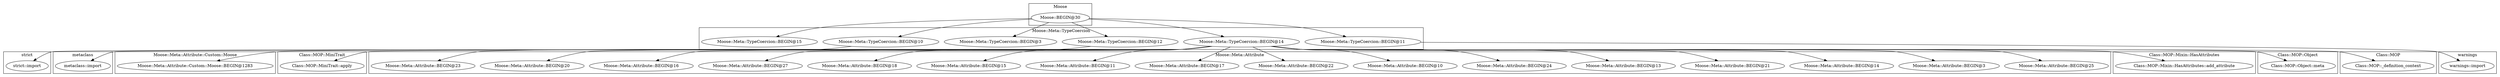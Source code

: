 digraph {
graph [overlap=false]
subgraph cluster_Moose {
	label="Moose";
	"Moose::BEGIN@30";
}
subgraph cluster_metaclass {
	label="metaclass";
	"metaclass::import";
}
subgraph cluster_Moose_Meta_Attribute_Custom_Moose {
	label="Moose::Meta::Attribute::Custom::Moose";
	"Moose::Meta::Attribute::Custom::Moose::BEGIN@1283";
}
subgraph cluster_Class_MOP_MiniTrait {
	label="Class::MOP::MiniTrait";
	"Class::MOP::MiniTrait::apply";
}
subgraph cluster_Moose_Meta_Attribute {
	label="Moose::Meta::Attribute";
	"Moose::Meta::Attribute::BEGIN@25";
	"Moose::Meta::Attribute::BEGIN@3";
	"Moose::Meta::Attribute::BEGIN@14";
	"Moose::Meta::Attribute::BEGIN@21";
	"Moose::Meta::Attribute::BEGIN@13";
	"Moose::Meta::Attribute::BEGIN@24";
	"Moose::Meta::Attribute::BEGIN@10";
	"Moose::Meta::Attribute::BEGIN@22";
	"Moose::Meta::Attribute::BEGIN@17";
	"Moose::Meta::Attribute::BEGIN@11";
	"Moose::Meta::Attribute::BEGIN@15";
	"Moose::Meta::Attribute::BEGIN@18";
	"Moose::Meta::Attribute::BEGIN@27";
	"Moose::Meta::Attribute::BEGIN@16";
	"Moose::Meta::Attribute::BEGIN@20";
	"Moose::Meta::Attribute::BEGIN@23";
}
subgraph cluster_Class_MOP_Mixin_HasAttributes {
	label="Class::MOP::Mixin::HasAttributes";
	"Class::MOP::Mixin::HasAttributes::add_attribute";
}
subgraph cluster_warnings {
	label="warnings";
	"warnings::import";
}
subgraph cluster_Class_MOP_Object {
	label="Class::MOP::Object";
	"Class::MOP::Object::meta";
}
subgraph cluster_strict {
	label="strict";
	"strict::import";
}
subgraph cluster_Class_MOP {
	label="Class::MOP";
	"Class::MOP::_definition_context";
}
subgraph cluster_Moose_Meta_TypeCoercion {
	label="Moose::Meta::TypeCoercion";
	"Moose::Meta::TypeCoercion::BEGIN@10";
	"Moose::Meta::TypeCoercion::BEGIN@12";
	"Moose::Meta::TypeCoercion::BEGIN@14";
	"Moose::Meta::TypeCoercion::BEGIN@3";
	"Moose::Meta::TypeCoercion::BEGIN@11";
	"Moose::Meta::TypeCoercion::BEGIN@15";
}
"Moose::Meta::TypeCoercion::BEGIN@14" -> "Moose::Meta::Attribute::BEGIN@3";
"Moose::Meta::TypeCoercion::BEGIN@14" -> "Moose::Meta::Attribute::BEGIN@23";
"Moose::BEGIN@30" -> "Moose::Meta::TypeCoercion::BEGIN@15";
"Moose::Meta::TypeCoercion::BEGIN@14" -> "Moose::Meta::Attribute::BEGIN@11";
"Moose::BEGIN@30" -> "Moose::Meta::TypeCoercion::BEGIN@11";
"Moose::Meta::TypeCoercion::BEGIN@14" -> "Class::MOP::Object::meta";
"Moose::Meta::TypeCoercion::BEGIN@12" -> "metaclass::import";
"Moose::BEGIN@30" -> "Moose::Meta::TypeCoercion::BEGIN@10";
"Moose::Meta::TypeCoercion::BEGIN@11" -> "warnings::import";
"Moose::Meta::TypeCoercion::BEGIN@14" -> "Moose::Meta::Attribute::BEGIN@16";
"Moose::Meta::TypeCoercion::BEGIN@14" -> "Class::MOP::_definition_context";
"Moose::Meta::TypeCoercion::BEGIN@14" -> "Moose::Meta::Attribute::BEGIN@22";
"Moose::Meta::TypeCoercion::BEGIN@10" -> "strict::import";
"Moose::Meta::TypeCoercion::BEGIN@14" -> "Moose::Meta::Attribute::BEGIN@20";
"Moose::Meta::TypeCoercion::BEGIN@14" -> "Moose::Meta::Attribute::BEGIN@10";
"Moose::Meta::TypeCoercion::BEGIN@14" -> "Moose::Meta::Attribute::BEGIN@25";
"Moose::Meta::TypeCoercion::BEGIN@14" -> "Moose::Meta::Attribute::BEGIN@21";
"Moose::BEGIN@30" -> "Moose::Meta::TypeCoercion::BEGIN@14";
"Moose::Meta::TypeCoercion::BEGIN@14" -> "Moose::Meta::Attribute::BEGIN@15";
"Moose::Meta::TypeCoercion::BEGIN@14" -> "Class::MOP::MiniTrait::apply";
"Moose::Meta::TypeCoercion::BEGIN@14" -> "Moose::Meta::Attribute::BEGIN@17";
"Moose::Meta::TypeCoercion::BEGIN@14" -> "Class::MOP::Mixin::HasAttributes::add_attribute";
"Moose::Meta::TypeCoercion::BEGIN@14" -> "Moose::Meta::Attribute::Custom::Moose::BEGIN@1283";
"Moose::BEGIN@30" -> "Moose::Meta::TypeCoercion::BEGIN@12";
"Moose::Meta::TypeCoercion::BEGIN@14" -> "Moose::Meta::Attribute::BEGIN@14";
"Moose::BEGIN@30" -> "Moose::Meta::TypeCoercion::BEGIN@3";
"Moose::Meta::TypeCoercion::BEGIN@14" -> "Moose::Meta::Attribute::BEGIN@27";
"Moose::Meta::TypeCoercion::BEGIN@14" -> "Moose::Meta::Attribute::BEGIN@13";
"Moose::Meta::TypeCoercion::BEGIN@14" -> "Moose::Meta::Attribute::BEGIN@24";
"Moose::Meta::TypeCoercion::BEGIN@14" -> "Moose::Meta::Attribute::BEGIN@18";
}
